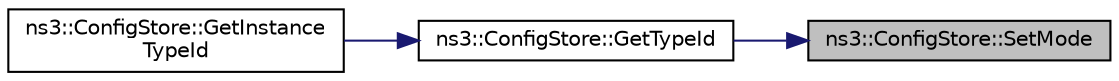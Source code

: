 digraph "ns3::ConfigStore::SetMode"
{
 // LATEX_PDF_SIZE
  edge [fontname="Helvetica",fontsize="10",labelfontname="Helvetica",labelfontsize="10"];
  node [fontname="Helvetica",fontsize="10",shape=record];
  rankdir="RL";
  Node1 [label="ns3::ConfigStore::SetMode",height=0.2,width=0.4,color="black", fillcolor="grey75", style="filled", fontcolor="black",tooltip="Set the mode of operation."];
  Node1 -> Node2 [dir="back",color="midnightblue",fontsize="10",style="solid",fontname="Helvetica"];
  Node2 [label="ns3::ConfigStore::GetTypeId",height=0.2,width=0.4,color="black", fillcolor="white", style="filled",URL="$classns3_1_1_config_store.html#a2d97fcf9f1dbf395cfa184a191689e41",tooltip="Get the type ID."];
  Node2 -> Node3 [dir="back",color="midnightblue",fontsize="10",style="solid",fontname="Helvetica"];
  Node3 [label="ns3::ConfigStore::GetInstance\lTypeId",height=0.2,width=0.4,color="black", fillcolor="white", style="filled",URL="$classns3_1_1_config_store.html#aa6a36ffb5eedcc60478293025e1ba099",tooltip="Get the most derived TypeId for this Object."];
}

